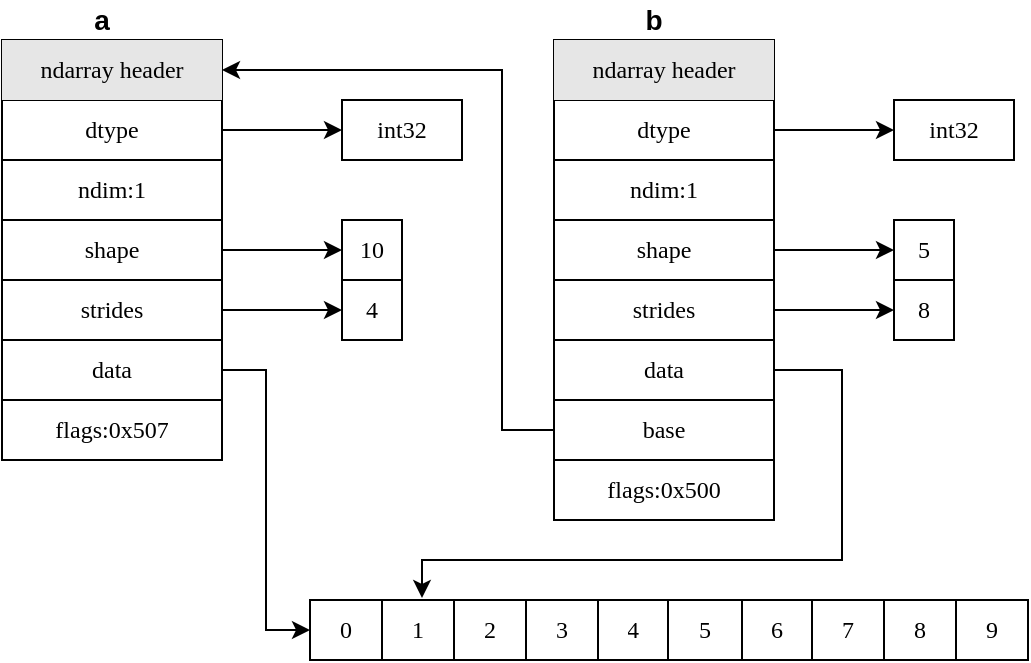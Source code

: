 <mxfile version="13.7.9" type="device"><diagram id="5HqFkiOXn9TPAkEuB8i7" name="Page-1"><mxGraphModel dx="1422" dy="815" grid="1" gridSize="10" guides="1" tooltips="1" connect="1" arrows="1" fold="1" page="1" pageScale="1" pageWidth="827" pageHeight="1169" math="0" shadow="0"><root><mxCell id="0"/><mxCell id="1" parent="0"/><mxCell id="0nEQdumUAF7UHyU1X5tL-1" value="" style="shape=table;html=1;whiteSpace=wrap;startSize=0;container=1;collapsible=0;childLayout=tableLayout;fontFamily=Verdana;fontSize=12;" parent="1" vertex="1"><mxGeometry x="80" y="120" width="110" height="210" as="geometry"/></mxCell><mxCell id="0nEQdumUAF7UHyU1X5tL-2" value="" style="shape=partialRectangle;html=1;whiteSpace=wrap;collapsible=0;dropTarget=0;pointerEvents=0;fillColor=none;top=0;left=0;bottom=0;right=0;points=[[0,0.5],[1,0.5]];portConstraint=eastwest;fontFamily=Verdana;fontSize=12;" parent="0nEQdumUAF7UHyU1X5tL-1" vertex="1"><mxGeometry width="110" height="30" as="geometry"/></mxCell><mxCell id="0nEQdumUAF7UHyU1X5tL-3" value="ndarray header" style="shape=partialRectangle;html=1;whiteSpace=wrap;connectable=0;overflow=hidden;top=0;left=0;bottom=0;right=0;fontFamily=Verdana;fontSize=12;fillColor=#E6E6E6;" parent="0nEQdumUAF7UHyU1X5tL-2" vertex="1"><mxGeometry width="110" height="30" as="geometry"/></mxCell><mxCell id="0nEQdumUAF7UHyU1X5tL-4" value="" style="shape=partialRectangle;html=1;whiteSpace=wrap;collapsible=0;dropTarget=0;pointerEvents=0;fillColor=none;top=0;left=0;bottom=0;right=0;points=[[0,0.5],[1,0.5]];portConstraint=eastwest;fontFamily=Verdana;fontSize=12;" parent="0nEQdumUAF7UHyU1X5tL-1" vertex="1"><mxGeometry y="30" width="110" height="30" as="geometry"/></mxCell><mxCell id="0nEQdumUAF7UHyU1X5tL-5" value="dtype" style="shape=partialRectangle;html=1;whiteSpace=wrap;connectable=0;overflow=hidden;fillColor=none;top=0;left=0;bottom=0;right=0;fontFamily=Verdana;fontSize=12;" parent="0nEQdumUAF7UHyU1X5tL-4" vertex="1"><mxGeometry width="110" height="30" as="geometry"/></mxCell><mxCell id="0nEQdumUAF7UHyU1X5tL-6" value="" style="shape=partialRectangle;html=1;whiteSpace=wrap;collapsible=0;dropTarget=0;pointerEvents=0;fillColor=none;top=0;left=0;bottom=0;right=0;points=[[0,0.5],[1,0.5]];portConstraint=eastwest;fontFamily=Verdana;fontSize=12;" parent="0nEQdumUAF7UHyU1X5tL-1" vertex="1"><mxGeometry y="60" width="110" height="30" as="geometry"/></mxCell><mxCell id="0nEQdumUAF7UHyU1X5tL-7" value="ndim:1" style="shape=partialRectangle;html=1;whiteSpace=wrap;connectable=0;overflow=hidden;fillColor=none;top=0;left=0;bottom=0;right=0;fontFamily=Verdana;fontSize=12;" parent="0nEQdumUAF7UHyU1X5tL-6" vertex="1"><mxGeometry width="110" height="30" as="geometry"/></mxCell><mxCell id="0nEQdumUAF7UHyU1X5tL-8" value="" style="shape=partialRectangle;html=1;whiteSpace=wrap;collapsible=0;dropTarget=0;pointerEvents=0;fillColor=none;top=0;left=0;bottom=0;right=0;points=[[0,0.5],[1,0.5]];portConstraint=eastwest;fontFamily=Verdana;fontSize=12;" parent="0nEQdumUAF7UHyU1X5tL-1" vertex="1"><mxGeometry y="90" width="110" height="30" as="geometry"/></mxCell><mxCell id="0nEQdumUAF7UHyU1X5tL-9" value="shape" style="shape=partialRectangle;html=1;whiteSpace=wrap;connectable=0;overflow=hidden;fillColor=none;top=0;left=0;bottom=0;right=0;fontFamily=Verdana;fontSize=12;" parent="0nEQdumUAF7UHyU1X5tL-8" vertex="1"><mxGeometry width="110" height="30" as="geometry"/></mxCell><mxCell id="0nEQdumUAF7UHyU1X5tL-10" value="" style="shape=partialRectangle;html=1;whiteSpace=wrap;collapsible=0;dropTarget=0;pointerEvents=0;fillColor=none;top=0;left=0;bottom=0;right=0;points=[[0,0.5],[1,0.5]];portConstraint=eastwest;fontFamily=Verdana;fontSize=12;" parent="0nEQdumUAF7UHyU1X5tL-1" vertex="1"><mxGeometry y="120" width="110" height="30" as="geometry"/></mxCell><mxCell id="0nEQdumUAF7UHyU1X5tL-11" value="strides" style="shape=partialRectangle;html=1;whiteSpace=wrap;connectable=0;overflow=hidden;fillColor=none;top=0;left=0;bottom=0;right=0;fontFamily=Verdana;fontSize=12;" parent="0nEQdumUAF7UHyU1X5tL-10" vertex="1"><mxGeometry width="110" height="30" as="geometry"/></mxCell><mxCell id="0nEQdumUAF7UHyU1X5tL-12" value="" style="shape=partialRectangle;html=1;whiteSpace=wrap;collapsible=0;dropTarget=0;pointerEvents=0;fillColor=none;top=0;left=0;bottom=0;right=0;points=[[0,0.5],[1,0.5]];portConstraint=eastwest;fontFamily=Verdana;fontSize=12;" parent="0nEQdumUAF7UHyU1X5tL-1" vertex="1"><mxGeometry y="150" width="110" height="30" as="geometry"/></mxCell><mxCell id="0nEQdumUAF7UHyU1X5tL-13" value="data" style="shape=partialRectangle;html=1;whiteSpace=wrap;connectable=0;overflow=hidden;fillColor=none;top=0;left=0;bottom=0;right=0;fontFamily=Verdana;fontSize=12;" parent="0nEQdumUAF7UHyU1X5tL-12" vertex="1"><mxGeometry width="110" height="30" as="geometry"/></mxCell><mxCell id="0nEQdumUAF7UHyU1X5tL-14" value="" style="shape=partialRectangle;html=1;whiteSpace=wrap;collapsible=0;dropTarget=0;pointerEvents=0;fillColor=none;top=0;left=0;bottom=0;right=0;points=[[0,0.5],[1,0.5]];portConstraint=eastwest;fontFamily=Verdana;fontSize=12;" parent="0nEQdumUAF7UHyU1X5tL-1" vertex="1"><mxGeometry y="180" width="110" height="30" as="geometry"/></mxCell><mxCell id="0nEQdumUAF7UHyU1X5tL-15" value="flags:0x507" style="shape=partialRectangle;html=1;whiteSpace=wrap;connectable=0;overflow=hidden;fillColor=none;top=0;left=0;bottom=0;right=0;fontFamily=Verdana;fontSize=12;" parent="0nEQdumUAF7UHyU1X5tL-14" vertex="1"><mxGeometry width="110" height="30" as="geometry"/></mxCell><mxCell id="0nEQdumUAF7UHyU1X5tL-16" value="int32" style="rounded=0;whiteSpace=wrap;html=1;fontFamily=Verdana;fontSize=12;" parent="1" vertex="1"><mxGeometry x="250" y="150" width="60" height="30" as="geometry"/></mxCell><mxCell id="BRtJ4fs5cVdOXw2Ghfog-13" style="edgeStyle=orthogonalEdgeStyle;rounded=0;orthogonalLoop=1;jettySize=auto;html=1;exitX=1;exitY=0.5;exitDx=0;exitDy=0;entryX=0;entryY=0.5;entryDx=0;entryDy=0;fontFamily=Verdana;fontSize=12;" parent="1" source="0nEQdumUAF7UHyU1X5tL-12" target="BRtJ4fs5cVdOXw2Ghfog-2" edge="1"><mxGeometry relative="1" as="geometry"/></mxCell><mxCell id="BRtJ4fs5cVdOXw2Ghfog-14" style="edgeStyle=orthogonalEdgeStyle;curved=1;rounded=0;orthogonalLoop=1;jettySize=auto;html=1;exitX=1;exitY=0.5;exitDx=0;exitDy=0;entryX=0;entryY=0.5;entryDx=0;entryDy=0;fontFamily=Verdana;fontSize=12;" parent="1" source="0nEQdumUAF7UHyU1X5tL-10" target="0nEQdumUAF7UHyU1X5tL-22" edge="1"><mxGeometry relative="1" as="geometry"/></mxCell><mxCell id="BRtJ4fs5cVdOXw2Ghfog-31" style="edgeStyle=orthogonalEdgeStyle;curved=1;rounded=0;orthogonalLoop=1;jettySize=auto;html=1;exitX=1;exitY=0.5;exitDx=0;exitDy=0;entryX=0;entryY=0.5;entryDx=0;entryDy=0;fontFamily=Verdana;fontSize=12;" parent="1" source="0nEQdumUAF7UHyU1X5tL-8" target="0nEQdumUAF7UHyU1X5tL-18" edge="1"><mxGeometry relative="1" as="geometry"/></mxCell><mxCell id="BRtJ4fs5cVdOXw2Ghfog-32" style="edgeStyle=orthogonalEdgeStyle;curved=1;rounded=0;orthogonalLoop=1;jettySize=auto;html=1;exitX=1;exitY=0.5;exitDx=0;exitDy=0;entryX=0;entryY=0.5;entryDx=0;entryDy=0;fontFamily=Verdana;fontSize=12;" parent="1" source="0nEQdumUAF7UHyU1X5tL-4" target="0nEQdumUAF7UHyU1X5tL-16" edge="1"><mxGeometry relative="1" as="geometry"/></mxCell><mxCell id="0nEQdumUAF7UHyU1X5tL-21" value="" style="shape=table;html=1;whiteSpace=wrap;startSize=0;container=1;collapsible=0;childLayout=tableLayout;fontFamily=Verdana;fontSize=12;" parent="1" vertex="1"><mxGeometry x="250" y="240" width="30" height="30" as="geometry"/></mxCell><mxCell id="0nEQdumUAF7UHyU1X5tL-22" value="" style="shape=partialRectangle;html=1;whiteSpace=wrap;collapsible=0;dropTarget=0;pointerEvents=0;fillColor=none;top=0;left=0;bottom=0;right=0;points=[[0,0.5],[1,0.5]];portConstraint=eastwest;fontFamily=Verdana;fontSize=12;" parent="0nEQdumUAF7UHyU1X5tL-21" vertex="1"><mxGeometry width="30" height="30" as="geometry"/></mxCell><mxCell id="0nEQdumUAF7UHyU1X5tL-23" value="4" style="shape=partialRectangle;html=1;whiteSpace=wrap;connectable=0;overflow=hidden;fillColor=none;top=0;left=0;bottom=0;right=0;fontFamily=Verdana;fontSize=12;" parent="0nEQdumUAF7UHyU1X5tL-22" vertex="1"><mxGeometry width="30" height="30" as="geometry"/></mxCell><mxCell id="JjXobR4TAiN-7Rz7_Tf6-20" value="int32" style="rounded=0;whiteSpace=wrap;html=1;fontFamily=Verdana;fontSize=12;" vertex="1" parent="1"><mxGeometry x="526" y="150" width="60" height="30" as="geometry"/></mxCell><mxCell id="JjXobR4TAiN-7Rz7_Tf6-22" style="edgeStyle=orthogonalEdgeStyle;curved=1;rounded=0;orthogonalLoop=1;jettySize=auto;html=1;exitX=1;exitY=0.5;exitDx=0;exitDy=0;entryX=0;entryY=0.5;entryDx=0;entryDy=0;fontFamily=Verdana;fontSize=12;" edge="1" parent="1" source="JjXobR4TAiN-7Rz7_Tf6-14" target="JjXobR4TAiN-7Rz7_Tf6-29"><mxGeometry relative="1" as="geometry"/></mxCell><mxCell id="JjXobR4TAiN-7Rz7_Tf6-23" style="edgeStyle=orthogonalEdgeStyle;curved=1;rounded=0;orthogonalLoop=1;jettySize=auto;html=1;exitX=1;exitY=0.5;exitDx=0;exitDy=0;entryX=0;entryY=0.5;entryDx=0;entryDy=0;fontFamily=Verdana;fontSize=12;" edge="1" parent="1" source="JjXobR4TAiN-7Rz7_Tf6-12" target="JjXobR4TAiN-7Rz7_Tf6-26"><mxGeometry relative="1" as="geometry"/></mxCell><mxCell id="JjXobR4TAiN-7Rz7_Tf6-24" style="edgeStyle=orthogonalEdgeStyle;curved=1;rounded=0;orthogonalLoop=1;jettySize=auto;html=1;exitX=1;exitY=0.5;exitDx=0;exitDy=0;entryX=0;entryY=0.5;entryDx=0;entryDy=0;fontFamily=Verdana;fontSize=12;" edge="1" parent="1" source="JjXobR4TAiN-7Rz7_Tf6-8" target="JjXobR4TAiN-7Rz7_Tf6-20"><mxGeometry relative="1" as="geometry"/></mxCell><mxCell id="JjXobR4TAiN-7Rz7_Tf6-45" style="edgeStyle=orthogonalEdgeStyle;rounded=0;orthogonalLoop=1;jettySize=auto;html=1;exitX=0;exitY=0.5;exitDx=0;exitDy=0;entryX=1;entryY=0.5;entryDx=0;entryDy=0;" edge="1" parent="1" source="JjXobR4TAiN-7Rz7_Tf6-43" target="0nEQdumUAF7UHyU1X5tL-2"><mxGeometry relative="1" as="geometry"><mxPoint x="40" y="150" as="targetPoint"/><Array as="points"><mxPoint x="330" y="315"/><mxPoint x="330" y="135"/></Array></mxGeometry></mxCell><mxCell id="JjXobR4TAiN-7Rz7_Tf6-46" value="a" style="text;html=1;strokeColor=none;fillColor=none;align=center;verticalAlign=middle;whiteSpace=wrap;rounded=0;fontSize=14;fontStyle=1" vertex="1" parent="1"><mxGeometry x="110" y="100" width="40" height="20" as="geometry"/></mxCell><mxCell id="JjXobR4TAiN-7Rz7_Tf6-47" value="b" style="text;html=1;strokeColor=none;fillColor=none;align=center;verticalAlign=middle;whiteSpace=wrap;rounded=0;fontSize=14;fontStyle=1" vertex="1" parent="1"><mxGeometry x="386" y="100" width="40" height="20" as="geometry"/></mxCell><mxCell id="0nEQdumUAF7UHyU1X5tL-17" value="" style="shape=table;html=1;whiteSpace=wrap;startSize=0;container=1;collapsible=0;childLayout=tableLayout;fontFamily=Verdana;fontSize=12;" parent="1" vertex="1"><mxGeometry x="250" y="210" width="30" height="30" as="geometry"/></mxCell><mxCell id="0nEQdumUAF7UHyU1X5tL-18" value="" style="shape=partialRectangle;html=1;whiteSpace=wrap;collapsible=0;dropTarget=0;pointerEvents=0;fillColor=none;top=0;left=0;bottom=0;right=0;points=[[0,0.5],[1,0.5]];portConstraint=eastwest;fontFamily=Verdana;fontSize=12;" parent="0nEQdumUAF7UHyU1X5tL-17" vertex="1"><mxGeometry width="30" height="30" as="geometry"/></mxCell><mxCell id="0nEQdumUAF7UHyU1X5tL-19" value="10" style="shape=partialRectangle;html=1;whiteSpace=wrap;connectable=0;overflow=hidden;fillColor=none;top=0;left=0;bottom=0;right=0;fontFamily=Verdana;fontSize=12;" parent="0nEQdumUAF7UHyU1X5tL-18" vertex="1"><mxGeometry width="30" height="30" as="geometry"/></mxCell><mxCell id="JjXobR4TAiN-7Rz7_Tf6-5" value="" style="shape=table;html=1;whiteSpace=wrap;startSize=0;container=1;collapsible=0;childLayout=tableLayout;fontFamily=Verdana;fontSize=12;" vertex="1" parent="1"><mxGeometry x="356" y="120" width="110" height="240" as="geometry"/></mxCell><mxCell id="JjXobR4TAiN-7Rz7_Tf6-6" value="" style="shape=partialRectangle;html=1;whiteSpace=wrap;collapsible=0;dropTarget=0;pointerEvents=0;fillColor=none;top=0;left=0;bottom=0;right=0;points=[[0,0.5],[1,0.5]];portConstraint=eastwest;fontFamily=Verdana;fontSize=12;" vertex="1" parent="JjXobR4TAiN-7Rz7_Tf6-5"><mxGeometry width="110" height="30" as="geometry"/></mxCell><mxCell id="JjXobR4TAiN-7Rz7_Tf6-7" value="ndarray header" style="shape=partialRectangle;html=1;whiteSpace=wrap;connectable=0;overflow=hidden;top=0;left=0;bottom=0;right=0;fontFamily=Verdana;fontSize=12;fillColor=#E6E6E6;" vertex="1" parent="JjXobR4TAiN-7Rz7_Tf6-6"><mxGeometry width="110" height="30" as="geometry"/></mxCell><mxCell id="JjXobR4TAiN-7Rz7_Tf6-8" value="" style="shape=partialRectangle;html=1;whiteSpace=wrap;collapsible=0;dropTarget=0;pointerEvents=0;fillColor=none;top=0;left=0;bottom=0;right=0;points=[[0,0.5],[1,0.5]];portConstraint=eastwest;fontFamily=Verdana;fontSize=12;" vertex="1" parent="JjXobR4TAiN-7Rz7_Tf6-5"><mxGeometry y="30" width="110" height="30" as="geometry"/></mxCell><mxCell id="JjXobR4TAiN-7Rz7_Tf6-9" value="dtype" style="shape=partialRectangle;html=1;whiteSpace=wrap;connectable=0;overflow=hidden;fillColor=none;top=0;left=0;bottom=0;right=0;fontFamily=Verdana;fontSize=12;" vertex="1" parent="JjXobR4TAiN-7Rz7_Tf6-8"><mxGeometry width="110" height="30" as="geometry"/></mxCell><mxCell id="JjXobR4TAiN-7Rz7_Tf6-10" value="" style="shape=partialRectangle;html=1;whiteSpace=wrap;collapsible=0;dropTarget=0;pointerEvents=0;fillColor=none;top=0;left=0;bottom=0;right=0;points=[[0,0.5],[1,0.5]];portConstraint=eastwest;fontFamily=Verdana;fontSize=12;" vertex="1" parent="JjXobR4TAiN-7Rz7_Tf6-5"><mxGeometry y="60" width="110" height="30" as="geometry"/></mxCell><mxCell id="JjXobR4TAiN-7Rz7_Tf6-11" value="ndim:1" style="shape=partialRectangle;html=1;whiteSpace=wrap;connectable=0;overflow=hidden;fillColor=none;top=0;left=0;bottom=0;right=0;fontFamily=Verdana;fontSize=12;" vertex="1" parent="JjXobR4TAiN-7Rz7_Tf6-10"><mxGeometry width="110" height="30" as="geometry"/></mxCell><mxCell id="JjXobR4TAiN-7Rz7_Tf6-12" value="" style="shape=partialRectangle;html=1;whiteSpace=wrap;collapsible=0;dropTarget=0;pointerEvents=0;fillColor=none;top=0;left=0;bottom=0;right=0;points=[[0,0.5],[1,0.5]];portConstraint=eastwest;fontFamily=Verdana;fontSize=12;" vertex="1" parent="JjXobR4TAiN-7Rz7_Tf6-5"><mxGeometry y="90" width="110" height="30" as="geometry"/></mxCell><mxCell id="JjXobR4TAiN-7Rz7_Tf6-13" value="shape" style="shape=partialRectangle;html=1;whiteSpace=wrap;connectable=0;overflow=hidden;fillColor=none;top=0;left=0;bottom=0;right=0;fontFamily=Verdana;fontSize=12;" vertex="1" parent="JjXobR4TAiN-7Rz7_Tf6-12"><mxGeometry width="110" height="30" as="geometry"/></mxCell><mxCell id="JjXobR4TAiN-7Rz7_Tf6-14" value="" style="shape=partialRectangle;html=1;whiteSpace=wrap;collapsible=0;dropTarget=0;pointerEvents=0;fillColor=none;top=0;left=0;bottom=0;right=0;points=[[0,0.5],[1,0.5]];portConstraint=eastwest;fontFamily=Verdana;fontSize=12;" vertex="1" parent="JjXobR4TAiN-7Rz7_Tf6-5"><mxGeometry y="120" width="110" height="30" as="geometry"/></mxCell><mxCell id="JjXobR4TAiN-7Rz7_Tf6-15" value="strides" style="shape=partialRectangle;html=1;whiteSpace=wrap;connectable=0;overflow=hidden;fillColor=none;top=0;left=0;bottom=0;right=0;fontFamily=Verdana;fontSize=12;" vertex="1" parent="JjXobR4TAiN-7Rz7_Tf6-14"><mxGeometry width="110" height="30" as="geometry"/></mxCell><mxCell id="JjXobR4TAiN-7Rz7_Tf6-16" value="" style="shape=partialRectangle;html=1;whiteSpace=wrap;collapsible=0;dropTarget=0;pointerEvents=0;fillColor=none;top=0;left=0;bottom=0;right=0;points=[[0,0.5],[1,0.5]];portConstraint=eastwest;fontFamily=Verdana;fontSize=12;" vertex="1" parent="JjXobR4TAiN-7Rz7_Tf6-5"><mxGeometry y="150" width="110" height="30" as="geometry"/></mxCell><mxCell id="JjXobR4TAiN-7Rz7_Tf6-17" value="data" style="shape=partialRectangle;html=1;whiteSpace=wrap;connectable=0;overflow=hidden;fillColor=none;top=0;left=0;bottom=0;right=0;fontFamily=Verdana;fontSize=12;" vertex="1" parent="JjXobR4TAiN-7Rz7_Tf6-16"><mxGeometry width="110" height="30" as="geometry"/></mxCell><mxCell id="JjXobR4TAiN-7Rz7_Tf6-43" style="shape=partialRectangle;html=1;whiteSpace=wrap;collapsible=0;dropTarget=0;pointerEvents=0;fillColor=none;top=0;left=0;bottom=0;right=0;points=[[0,0.5],[1,0.5]];portConstraint=eastwest;fontFamily=Verdana;fontSize=12;" vertex="1" parent="JjXobR4TAiN-7Rz7_Tf6-5"><mxGeometry y="180" width="110" height="30" as="geometry"/></mxCell><mxCell id="JjXobR4TAiN-7Rz7_Tf6-44" value="base" style="shape=partialRectangle;html=1;whiteSpace=wrap;connectable=0;overflow=hidden;fillColor=none;top=0;left=0;bottom=0;right=0;fontFamily=Verdana;fontSize=12;" vertex="1" parent="JjXobR4TAiN-7Rz7_Tf6-43"><mxGeometry width="110" height="30" as="geometry"/></mxCell><mxCell id="JjXobR4TAiN-7Rz7_Tf6-18" value="" style="shape=partialRectangle;html=1;whiteSpace=wrap;collapsible=0;dropTarget=0;pointerEvents=0;fillColor=none;top=0;left=0;bottom=0;right=0;points=[[0,0.5],[1,0.5]];portConstraint=eastwest;fontFamily=Verdana;fontSize=12;" vertex="1" parent="JjXobR4TAiN-7Rz7_Tf6-5"><mxGeometry y="210" width="110" height="30" as="geometry"/></mxCell><mxCell id="JjXobR4TAiN-7Rz7_Tf6-19" value="flags:0x500" style="shape=partialRectangle;html=1;whiteSpace=wrap;connectable=0;overflow=hidden;fillColor=none;top=0;left=0;bottom=0;right=0;fontFamily=Verdana;fontSize=12;" vertex="1" parent="JjXobR4TAiN-7Rz7_Tf6-18"><mxGeometry width="110" height="30" as="geometry"/></mxCell><mxCell id="JjXobR4TAiN-7Rz7_Tf6-28" value="" style="shape=table;html=1;whiteSpace=wrap;startSize=0;container=1;collapsible=0;childLayout=tableLayout;fontFamily=Verdana;fontSize=12;" vertex="1" parent="1"><mxGeometry x="526" y="240" width="30" height="30" as="geometry"/></mxCell><mxCell id="JjXobR4TAiN-7Rz7_Tf6-29" value="" style="shape=partialRectangle;html=1;whiteSpace=wrap;collapsible=0;dropTarget=0;pointerEvents=0;fillColor=none;top=0;left=0;bottom=0;right=0;points=[[0,0.5],[1,0.5]];portConstraint=eastwest;fontFamily=Verdana;fontSize=12;" vertex="1" parent="JjXobR4TAiN-7Rz7_Tf6-28"><mxGeometry width="30" height="30" as="geometry"/></mxCell><mxCell id="JjXobR4TAiN-7Rz7_Tf6-30" value="8" style="shape=partialRectangle;html=1;whiteSpace=wrap;connectable=0;overflow=hidden;fillColor=none;top=0;left=0;bottom=0;right=0;fontFamily=Verdana;fontSize=12;" vertex="1" parent="JjXobR4TAiN-7Rz7_Tf6-29"><mxGeometry width="30" height="30" as="geometry"/></mxCell><mxCell id="JjXobR4TAiN-7Rz7_Tf6-25" value="" style="shape=table;html=1;whiteSpace=wrap;startSize=0;container=1;collapsible=0;childLayout=tableLayout;fontFamily=Verdana;fontSize=12;" vertex="1" parent="1"><mxGeometry x="526" y="210" width="30" height="30" as="geometry"/></mxCell><mxCell id="JjXobR4TAiN-7Rz7_Tf6-26" value="" style="shape=partialRectangle;html=1;whiteSpace=wrap;collapsible=0;dropTarget=0;pointerEvents=0;fillColor=none;top=0;left=0;bottom=0;right=0;points=[[0,0.5],[1,0.5]];portConstraint=eastwest;fontFamily=Verdana;fontSize=12;" vertex="1" parent="JjXobR4TAiN-7Rz7_Tf6-25"><mxGeometry width="30" height="30" as="geometry"/></mxCell><mxCell id="JjXobR4TAiN-7Rz7_Tf6-27" value="5" style="shape=partialRectangle;html=1;whiteSpace=wrap;connectable=0;overflow=hidden;fillColor=none;top=0;left=0;bottom=0;right=0;fontFamily=Verdana;fontSize=12;" vertex="1" parent="JjXobR4TAiN-7Rz7_Tf6-26"><mxGeometry width="30" height="30" as="geometry"/></mxCell><mxCell id="BRtJ4fs5cVdOXw2Ghfog-1" value="" style="shape=table;html=1;whiteSpace=wrap;startSize=0;container=1;collapsible=0;childLayout=tableLayout;fontFamily=Verdana;fontSize=12;points=[[1,1]];" parent="1" vertex="1"><mxGeometry x="234" y="400" width="359" height="30" as="geometry"/></mxCell><mxCell id="BRtJ4fs5cVdOXw2Ghfog-2" value="" style="shape=partialRectangle;html=1;whiteSpace=wrap;collapsible=0;dropTarget=0;pointerEvents=0;fillColor=none;top=0;left=0;bottom=0;right=0;points=[[0,0.5],[1,0.5]];portConstraint=eastwest;fontFamily=Verdana;fontSize=12;" parent="BRtJ4fs5cVdOXw2Ghfog-1" vertex="1"><mxGeometry width="359" height="30" as="geometry"/></mxCell><mxCell id="JjXobR4TAiN-7Rz7_Tf6-4" value="0" style="shape=partialRectangle;html=1;whiteSpace=wrap;connectable=0;overflow=hidden;fillColor=none;top=0;left=0;bottom=0;right=0;fontFamily=Verdana;fontSize=12;" vertex="1" parent="BRtJ4fs5cVdOXw2Ghfog-2"><mxGeometry width="36" height="30" as="geometry"/></mxCell><mxCell id="BRtJ4fs5cVdOXw2Ghfog-3" value="1" style="shape=partialRectangle;html=1;whiteSpace=wrap;connectable=0;overflow=hidden;fillColor=none;top=0;left=0;bottom=0;right=0;fontFamily=Verdana;fontSize=12;points=[[0.5,0.5]];" parent="BRtJ4fs5cVdOXw2Ghfog-2" vertex="1"><mxGeometry x="36" width="36" height="30" as="geometry"/></mxCell><mxCell id="BRtJ4fs5cVdOXw2Ghfog-4" value="2" style="shape=partialRectangle;html=1;whiteSpace=wrap;connectable=0;overflow=hidden;fillColor=none;top=0;left=0;bottom=0;right=0;fontFamily=Verdana;fontSize=12;" parent="BRtJ4fs5cVdOXw2Ghfog-2" vertex="1"><mxGeometry x="72" width="36" height="30" as="geometry"/></mxCell><mxCell id="BRtJ4fs5cVdOXw2Ghfog-5" value="3" style="shape=partialRectangle;html=1;whiteSpace=wrap;connectable=0;overflow=hidden;fillColor=none;top=0;left=0;bottom=0;right=0;fontFamily=Verdana;fontSize=12;" parent="BRtJ4fs5cVdOXw2Ghfog-2" vertex="1"><mxGeometry x="108" width="36" height="30" as="geometry"/></mxCell><mxCell id="BRtJ4fs5cVdOXw2Ghfog-6" value="4" style="shape=partialRectangle;html=1;whiteSpace=wrap;connectable=0;overflow=hidden;fillColor=none;top=0;left=0;bottom=0;right=0;fontFamily=Verdana;fontSize=12;" parent="BRtJ4fs5cVdOXw2Ghfog-2" vertex="1"><mxGeometry x="144" width="35" height="30" as="geometry"/></mxCell><mxCell id="BRtJ4fs5cVdOXw2Ghfog-7" value="5" style="shape=partialRectangle;html=1;whiteSpace=wrap;connectable=0;overflow=hidden;fillColor=none;top=0;left=0;bottom=0;right=0;fontFamily=Verdana;fontSize=12;" parent="BRtJ4fs5cVdOXw2Ghfog-2" vertex="1"><mxGeometry x="179" width="37" height="30" as="geometry"/></mxCell><mxCell id="BRtJ4fs5cVdOXw2Ghfog-8" value="6" style="shape=partialRectangle;html=1;whiteSpace=wrap;connectable=0;overflow=hidden;fillColor=none;top=0;left=0;bottom=0;right=0;fontFamily=Verdana;fontSize=12;" parent="BRtJ4fs5cVdOXw2Ghfog-2" vertex="1"><mxGeometry x="216" width="35" height="30" as="geometry"/></mxCell><mxCell id="BRtJ4fs5cVdOXw2Ghfog-9" value="7" style="shape=partialRectangle;html=1;whiteSpace=wrap;connectable=0;overflow=hidden;fillColor=none;top=0;left=0;bottom=0;right=0;fontFamily=Verdana;fontSize=12;" parent="BRtJ4fs5cVdOXw2Ghfog-2" vertex="1"><mxGeometry x="251" width="36" height="30" as="geometry"/></mxCell><mxCell id="BRtJ4fs5cVdOXw2Ghfog-10" value="8" style="shape=partialRectangle;html=1;whiteSpace=wrap;connectable=0;overflow=hidden;fillColor=none;top=0;left=0;bottom=0;right=0;fontFamily=Verdana;fontSize=12;" parent="BRtJ4fs5cVdOXw2Ghfog-2" vertex="1"><mxGeometry x="287" width="36" height="30" as="geometry"/></mxCell><mxCell id="BRtJ4fs5cVdOXw2Ghfog-11" value="9" style="shape=partialRectangle;html=1;whiteSpace=wrap;connectable=0;overflow=hidden;fillColor=none;top=0;left=0;bottom=0;right=0;fontFamily=Verdana;fontSize=12;" parent="BRtJ4fs5cVdOXw2Ghfog-2" vertex="1"><mxGeometry x="323" width="36" height="30" as="geometry"/></mxCell><mxCell id="JjXobR4TAiN-7Rz7_Tf6-51" style="edgeStyle=orthogonalEdgeStyle;rounded=0;orthogonalLoop=1;jettySize=auto;html=1;exitX=1;exitY=0.5;exitDx=0;exitDy=0;fontSize=14;" edge="1" parent="1" source="JjXobR4TAiN-7Rz7_Tf6-16"><mxGeometry relative="1" as="geometry"><mxPoint x="290" y="399" as="targetPoint"/><Array as="points"><mxPoint x="500" y="285"/><mxPoint x="500" y="380"/><mxPoint x="290" y="380"/><mxPoint x="290" y="399"/></Array></mxGeometry></mxCell></root></mxGraphModel></diagram></mxfile>